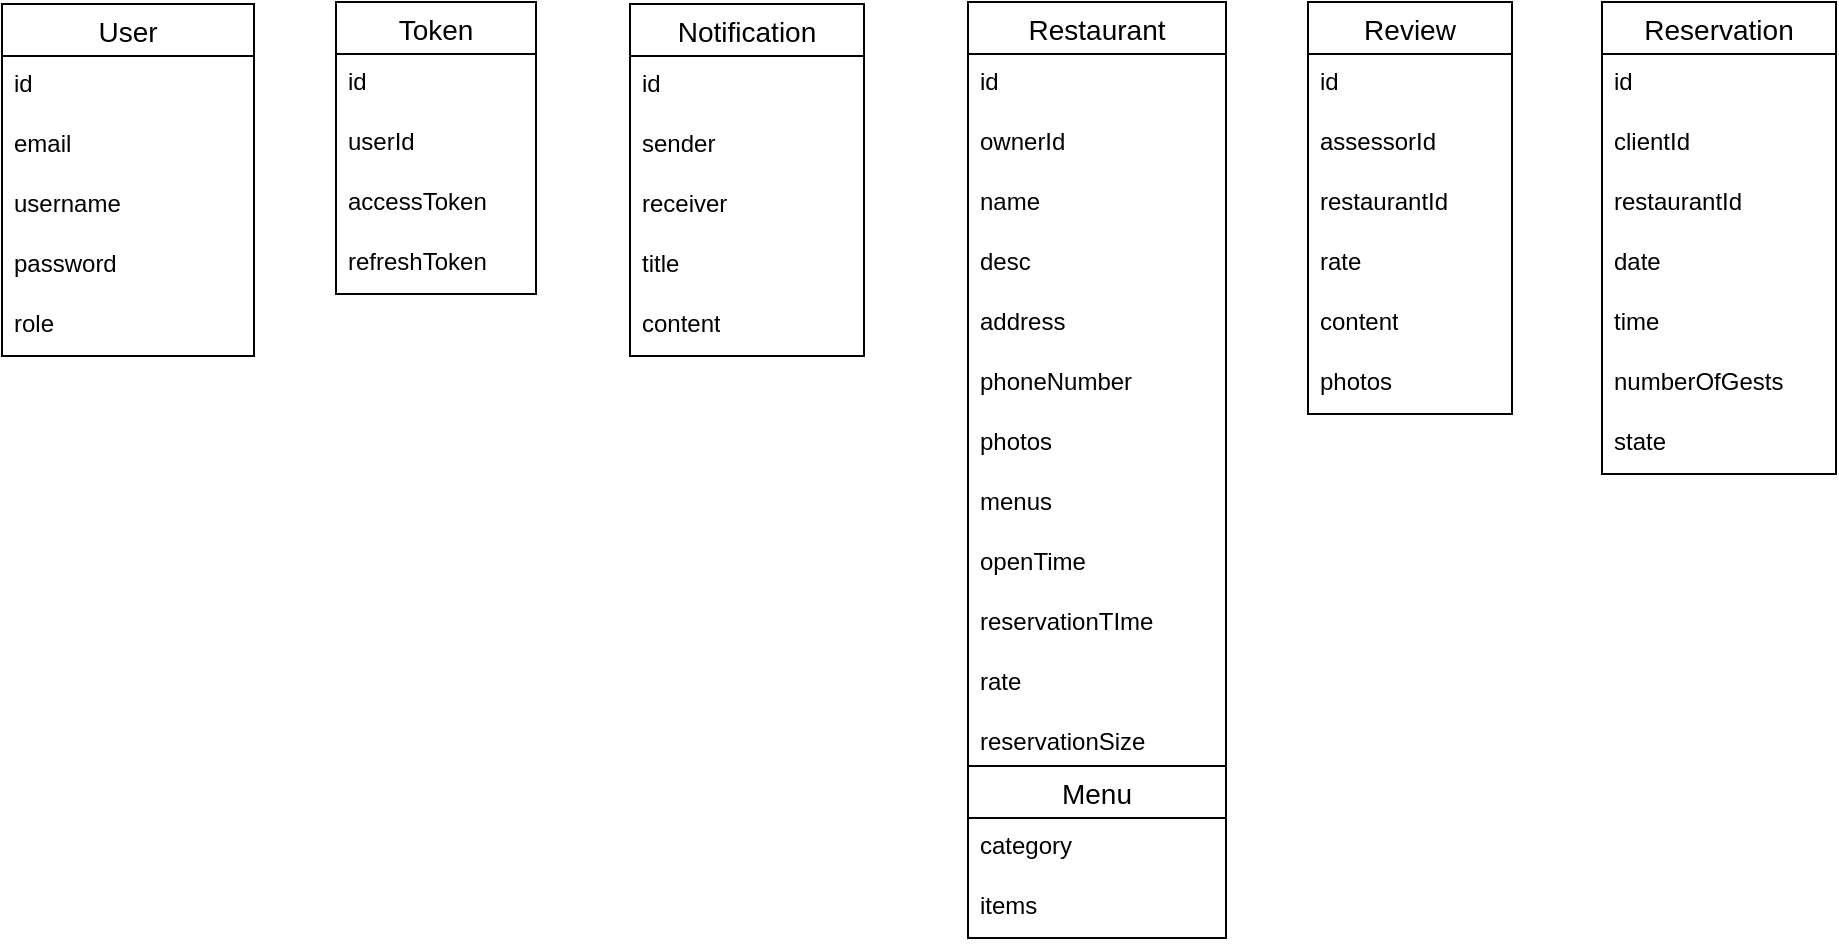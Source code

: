<mxfile version="22.0.4" type="device">
  <diagram name="Page-1" id="OVRyxFkzdht-Uu5XlpVG">
    <mxGraphModel dx="1030" dy="484" grid="0" gridSize="10" guides="1" tooltips="1" connect="1" arrows="1" fold="1" page="0" pageScale="1" pageWidth="1169" pageHeight="827" math="0" shadow="0">
      <root>
        <mxCell id="0" />
        <mxCell id="1" parent="0" />
        <mxCell id="jv6kbL2rvkrpdr9c_oQt-1" value="User" style="swimlane;fontStyle=0;childLayout=stackLayout;horizontal=1;startSize=26;horizontalStack=0;resizeParent=1;resizeParentMax=0;resizeLast=0;collapsible=1;marginBottom=0;align=center;fontSize=14;" parent="1" vertex="1">
          <mxGeometry x="146" y="269" width="126" height="176" as="geometry" />
        </mxCell>
        <mxCell id="jv6kbL2rvkrpdr9c_oQt-2" value="id" style="text;strokeColor=none;fillColor=none;spacingLeft=4;spacingRight=4;overflow=hidden;rotatable=0;points=[[0,0.5],[1,0.5]];portConstraint=eastwest;fontSize=12;whiteSpace=wrap;html=1;" parent="jv6kbL2rvkrpdr9c_oQt-1" vertex="1">
          <mxGeometry y="26" width="126" height="30" as="geometry" />
        </mxCell>
        <mxCell id="jv6kbL2rvkrpdr9c_oQt-3" value="email" style="text;strokeColor=none;fillColor=none;spacingLeft=4;spacingRight=4;overflow=hidden;rotatable=0;points=[[0,0.5],[1,0.5]];portConstraint=eastwest;fontSize=12;whiteSpace=wrap;html=1;" parent="jv6kbL2rvkrpdr9c_oQt-1" vertex="1">
          <mxGeometry y="56" width="126" height="30" as="geometry" />
        </mxCell>
        <mxCell id="jv6kbL2rvkrpdr9c_oQt-4" value="username" style="text;strokeColor=none;fillColor=none;spacingLeft=4;spacingRight=4;overflow=hidden;rotatable=0;points=[[0,0.5],[1,0.5]];portConstraint=eastwest;fontSize=12;whiteSpace=wrap;html=1;" parent="jv6kbL2rvkrpdr9c_oQt-1" vertex="1">
          <mxGeometry y="86" width="126" height="30" as="geometry" />
        </mxCell>
        <mxCell id="jv6kbL2rvkrpdr9c_oQt-5" value="password" style="text;strokeColor=none;fillColor=none;spacingLeft=4;spacingRight=4;overflow=hidden;rotatable=0;points=[[0,0.5],[1,0.5]];portConstraint=eastwest;fontSize=12;whiteSpace=wrap;html=1;" parent="jv6kbL2rvkrpdr9c_oQt-1" vertex="1">
          <mxGeometry y="116" width="126" height="30" as="geometry" />
        </mxCell>
        <mxCell id="jv6kbL2rvkrpdr9c_oQt-6" value="role" style="text;strokeColor=none;fillColor=none;spacingLeft=4;spacingRight=4;overflow=hidden;rotatable=0;points=[[0,0.5],[1,0.5]];portConstraint=eastwest;fontSize=12;whiteSpace=wrap;html=1;" parent="jv6kbL2rvkrpdr9c_oQt-1" vertex="1">
          <mxGeometry y="146" width="126" height="30" as="geometry" />
        </mxCell>
        <mxCell id="jv6kbL2rvkrpdr9c_oQt-7" value="Token" style="swimlane;fontStyle=0;childLayout=stackLayout;horizontal=1;startSize=26;horizontalStack=0;resizeParent=1;resizeParentMax=0;resizeLast=0;collapsible=1;marginBottom=0;align=center;fontSize=14;" parent="1" vertex="1">
          <mxGeometry x="313" y="268" width="100" height="146" as="geometry" />
        </mxCell>
        <mxCell id="jv6kbL2rvkrpdr9c_oQt-8" value="id" style="text;strokeColor=none;fillColor=none;spacingLeft=4;spacingRight=4;overflow=hidden;rotatable=0;points=[[0,0.5],[1,0.5]];portConstraint=eastwest;fontSize=12;whiteSpace=wrap;html=1;" parent="jv6kbL2rvkrpdr9c_oQt-7" vertex="1">
          <mxGeometry y="26" width="100" height="30" as="geometry" />
        </mxCell>
        <mxCell id="jv6kbL2rvkrpdr9c_oQt-9" value="userId" style="text;strokeColor=none;fillColor=none;spacingLeft=4;spacingRight=4;overflow=hidden;rotatable=0;points=[[0,0.5],[1,0.5]];portConstraint=eastwest;fontSize=12;whiteSpace=wrap;html=1;" parent="jv6kbL2rvkrpdr9c_oQt-7" vertex="1">
          <mxGeometry y="56" width="100" height="30" as="geometry" />
        </mxCell>
        <mxCell id="jv6kbL2rvkrpdr9c_oQt-10" value="accessToken" style="text;strokeColor=none;fillColor=none;spacingLeft=4;spacingRight=4;overflow=hidden;rotatable=0;points=[[0,0.5],[1,0.5]];portConstraint=eastwest;fontSize=12;whiteSpace=wrap;html=1;" parent="jv6kbL2rvkrpdr9c_oQt-7" vertex="1">
          <mxGeometry y="86" width="100" height="30" as="geometry" />
        </mxCell>
        <mxCell id="jv6kbL2rvkrpdr9c_oQt-11" value="refreshToken" style="text;strokeColor=none;fillColor=none;spacingLeft=4;spacingRight=4;overflow=hidden;rotatable=0;points=[[0,0.5],[1,0.5]];portConstraint=eastwest;fontSize=12;whiteSpace=wrap;html=1;" parent="jv6kbL2rvkrpdr9c_oQt-7" vertex="1">
          <mxGeometry y="116" width="100" height="30" as="geometry" />
        </mxCell>
        <mxCell id="jv6kbL2rvkrpdr9c_oQt-13" value="Restaurant" style="swimlane;fontStyle=0;childLayout=stackLayout;horizontal=1;startSize=26;horizontalStack=0;resizeParent=1;resizeParentMax=0;resizeLast=0;collapsible=1;marginBottom=0;align=center;fontSize=14;" parent="1" vertex="1">
          <mxGeometry x="629" y="268" width="129" height="386" as="geometry" />
        </mxCell>
        <mxCell id="jv6kbL2rvkrpdr9c_oQt-14" value="id" style="text;strokeColor=none;fillColor=none;spacingLeft=4;spacingRight=4;overflow=hidden;rotatable=0;points=[[0,0.5],[1,0.5]];portConstraint=eastwest;fontSize=12;whiteSpace=wrap;html=1;" parent="jv6kbL2rvkrpdr9c_oQt-13" vertex="1">
          <mxGeometry y="26" width="129" height="30" as="geometry" />
        </mxCell>
        <mxCell id="jv6kbL2rvkrpdr9c_oQt-15" value="ownerId" style="text;strokeColor=none;fillColor=none;spacingLeft=4;spacingRight=4;overflow=hidden;rotatable=0;points=[[0,0.5],[1,0.5]];portConstraint=eastwest;fontSize=12;whiteSpace=wrap;html=1;" parent="jv6kbL2rvkrpdr9c_oQt-13" vertex="1">
          <mxGeometry y="56" width="129" height="30" as="geometry" />
        </mxCell>
        <mxCell id="jv6kbL2rvkrpdr9c_oQt-16" value="name" style="text;strokeColor=none;fillColor=none;spacingLeft=4;spacingRight=4;overflow=hidden;rotatable=0;points=[[0,0.5],[1,0.5]];portConstraint=eastwest;fontSize=12;whiteSpace=wrap;html=1;" parent="jv6kbL2rvkrpdr9c_oQt-13" vertex="1">
          <mxGeometry y="86" width="129" height="30" as="geometry" />
        </mxCell>
        <mxCell id="jv6kbL2rvkrpdr9c_oQt-23" value="desc" style="text;strokeColor=none;fillColor=none;spacingLeft=4;spacingRight=4;overflow=hidden;rotatable=0;points=[[0,0.5],[1,0.5]];portConstraint=eastwest;fontSize=12;whiteSpace=wrap;html=1;" parent="jv6kbL2rvkrpdr9c_oQt-13" vertex="1">
          <mxGeometry y="116" width="129" height="30" as="geometry" />
        </mxCell>
        <mxCell id="jv6kbL2rvkrpdr9c_oQt-17" value="address" style="text;strokeColor=none;fillColor=none;spacingLeft=4;spacingRight=4;overflow=hidden;rotatable=0;points=[[0,0.5],[1,0.5]];portConstraint=eastwest;fontSize=12;whiteSpace=wrap;html=1;" parent="jv6kbL2rvkrpdr9c_oQt-13" vertex="1">
          <mxGeometry y="146" width="129" height="30" as="geometry" />
        </mxCell>
        <mxCell id="jv6kbL2rvkrpdr9c_oQt-35" value="phoneNumber" style="text;strokeColor=none;fillColor=none;spacingLeft=4;spacingRight=4;overflow=hidden;rotatable=0;points=[[0,0.5],[1,0.5]];portConstraint=eastwest;fontSize=12;whiteSpace=wrap;html=1;" parent="jv6kbL2rvkrpdr9c_oQt-13" vertex="1">
          <mxGeometry y="176" width="129" height="30" as="geometry" />
        </mxCell>
        <mxCell id="jv6kbL2rvkrpdr9c_oQt-21" value="photos" style="text;strokeColor=none;fillColor=none;spacingLeft=4;spacingRight=4;overflow=hidden;rotatable=0;points=[[0,0.5],[1,0.5]];portConstraint=eastwest;fontSize=12;whiteSpace=wrap;html=1;" parent="jv6kbL2rvkrpdr9c_oQt-13" vertex="1">
          <mxGeometry y="206" width="129" height="30" as="geometry" />
        </mxCell>
        <mxCell id="jv6kbL2rvkrpdr9c_oQt-22" value="menus" style="text;strokeColor=none;fillColor=none;spacingLeft=4;spacingRight=4;overflow=hidden;rotatable=0;points=[[0,0.5],[1,0.5]];portConstraint=eastwest;fontSize=12;whiteSpace=wrap;html=1;" parent="jv6kbL2rvkrpdr9c_oQt-13" vertex="1">
          <mxGeometry y="236" width="129" height="30" as="geometry" />
        </mxCell>
        <mxCell id="jv6kbL2rvkrpdr9c_oQt-24" value="openTime" style="text;strokeColor=none;fillColor=none;spacingLeft=4;spacingRight=4;overflow=hidden;rotatable=0;points=[[0,0.5],[1,0.5]];portConstraint=eastwest;fontSize=12;whiteSpace=wrap;html=1;" parent="jv6kbL2rvkrpdr9c_oQt-13" vertex="1">
          <mxGeometry y="266" width="129" height="30" as="geometry" />
        </mxCell>
        <mxCell id="jv6kbL2rvkrpdr9c_oQt-45" value="reservationTIme" style="text;strokeColor=none;fillColor=none;spacingLeft=4;spacingRight=4;overflow=hidden;rotatable=0;points=[[0,0.5],[1,0.5]];portConstraint=eastwest;fontSize=12;whiteSpace=wrap;html=1;" parent="jv6kbL2rvkrpdr9c_oQt-13" vertex="1">
          <mxGeometry y="296" width="129" height="30" as="geometry" />
        </mxCell>
        <mxCell id="jv6kbL2rvkrpdr9c_oQt-37" value="rate" style="text;strokeColor=none;fillColor=none;spacingLeft=4;spacingRight=4;overflow=hidden;rotatable=0;points=[[0,0.5],[1,0.5]];portConstraint=eastwest;fontSize=12;whiteSpace=wrap;html=1;" parent="jv6kbL2rvkrpdr9c_oQt-13" vertex="1">
          <mxGeometry y="326" width="129" height="30" as="geometry" />
        </mxCell>
        <mxCell id="o4KCrrT1iVX16qQb35tx-1" value="reservationSize" style="text;strokeColor=none;fillColor=none;spacingLeft=4;spacingRight=4;overflow=hidden;rotatable=0;points=[[0,0.5],[1,0.5]];portConstraint=eastwest;fontSize=12;whiteSpace=wrap;html=1;" vertex="1" parent="jv6kbL2rvkrpdr9c_oQt-13">
          <mxGeometry y="356" width="129" height="30" as="geometry" />
        </mxCell>
        <mxCell id="jv6kbL2rvkrpdr9c_oQt-25" value="Review" style="swimlane;fontStyle=0;childLayout=stackLayout;horizontal=1;startSize=26;horizontalStack=0;resizeParent=1;resizeParentMax=0;resizeLast=0;collapsible=1;marginBottom=0;align=center;fontSize=14;" parent="1" vertex="1">
          <mxGeometry x="799" y="268" width="102" height="206" as="geometry" />
        </mxCell>
        <mxCell id="jv6kbL2rvkrpdr9c_oQt-26" value="id" style="text;strokeColor=none;fillColor=none;spacingLeft=4;spacingRight=4;overflow=hidden;rotatable=0;points=[[0,0.5],[1,0.5]];portConstraint=eastwest;fontSize=12;whiteSpace=wrap;html=1;" parent="jv6kbL2rvkrpdr9c_oQt-25" vertex="1">
          <mxGeometry y="26" width="102" height="30" as="geometry" />
        </mxCell>
        <mxCell id="jv6kbL2rvkrpdr9c_oQt-27" value="assessorId" style="text;strokeColor=none;fillColor=none;spacingLeft=4;spacingRight=4;overflow=hidden;rotatable=0;points=[[0,0.5],[1,0.5]];portConstraint=eastwest;fontSize=12;whiteSpace=wrap;html=1;" parent="jv6kbL2rvkrpdr9c_oQt-25" vertex="1">
          <mxGeometry y="56" width="102" height="30" as="geometry" />
        </mxCell>
        <mxCell id="jv6kbL2rvkrpdr9c_oQt-28" value="restaurantId" style="text;strokeColor=none;fillColor=none;spacingLeft=4;spacingRight=4;overflow=hidden;rotatable=0;points=[[0,0.5],[1,0.5]];portConstraint=eastwest;fontSize=12;whiteSpace=wrap;html=1;" parent="jv6kbL2rvkrpdr9c_oQt-25" vertex="1">
          <mxGeometry y="86" width="102" height="30" as="geometry" />
        </mxCell>
        <mxCell id="jv6kbL2rvkrpdr9c_oQt-29" value="rate" style="text;strokeColor=none;fillColor=none;spacingLeft=4;spacingRight=4;overflow=hidden;rotatable=0;points=[[0,0.5],[1,0.5]];portConstraint=eastwest;fontSize=12;whiteSpace=wrap;html=1;" parent="jv6kbL2rvkrpdr9c_oQt-25" vertex="1">
          <mxGeometry y="116" width="102" height="30" as="geometry" />
        </mxCell>
        <mxCell id="jv6kbL2rvkrpdr9c_oQt-30" value="content" style="text;strokeColor=none;fillColor=none;spacingLeft=4;spacingRight=4;overflow=hidden;rotatable=0;points=[[0,0.5],[1,0.5]];portConstraint=eastwest;fontSize=12;whiteSpace=wrap;html=1;" parent="jv6kbL2rvkrpdr9c_oQt-25" vertex="1">
          <mxGeometry y="146" width="102" height="30" as="geometry" />
        </mxCell>
        <mxCell id="jv6kbL2rvkrpdr9c_oQt-34" value="photos" style="text;strokeColor=none;fillColor=none;spacingLeft=4;spacingRight=4;overflow=hidden;rotatable=0;points=[[0,0.5],[1,0.5]];portConstraint=eastwest;fontSize=12;whiteSpace=wrap;html=1;" parent="jv6kbL2rvkrpdr9c_oQt-25" vertex="1">
          <mxGeometry y="176" width="102" height="30" as="geometry" />
        </mxCell>
        <mxCell id="jv6kbL2rvkrpdr9c_oQt-38" value="Reservation" style="swimlane;fontStyle=0;childLayout=stackLayout;horizontal=1;startSize=26;horizontalStack=0;resizeParent=1;resizeParentMax=0;resizeLast=0;collapsible=1;marginBottom=0;align=center;fontSize=14;" parent="1" vertex="1">
          <mxGeometry x="946" y="268" width="117" height="236" as="geometry" />
        </mxCell>
        <mxCell id="jv6kbL2rvkrpdr9c_oQt-39" value="id" style="text;strokeColor=none;fillColor=none;spacingLeft=4;spacingRight=4;overflow=hidden;rotatable=0;points=[[0,0.5],[1,0.5]];portConstraint=eastwest;fontSize=12;whiteSpace=wrap;html=1;" parent="jv6kbL2rvkrpdr9c_oQt-38" vertex="1">
          <mxGeometry y="26" width="117" height="30" as="geometry" />
        </mxCell>
        <mxCell id="jv6kbL2rvkrpdr9c_oQt-40" value="clientId" style="text;strokeColor=none;fillColor=none;spacingLeft=4;spacingRight=4;overflow=hidden;rotatable=0;points=[[0,0.5],[1,0.5]];portConstraint=eastwest;fontSize=12;whiteSpace=wrap;html=1;" parent="jv6kbL2rvkrpdr9c_oQt-38" vertex="1">
          <mxGeometry y="56" width="117" height="30" as="geometry" />
        </mxCell>
        <mxCell id="jv6kbL2rvkrpdr9c_oQt-41" value="restaurantId" style="text;strokeColor=none;fillColor=none;spacingLeft=4;spacingRight=4;overflow=hidden;rotatable=0;points=[[0,0.5],[1,0.5]];portConstraint=eastwest;fontSize=12;whiteSpace=wrap;html=1;" parent="jv6kbL2rvkrpdr9c_oQt-38" vertex="1">
          <mxGeometry y="86" width="117" height="30" as="geometry" />
        </mxCell>
        <mxCell id="jv6kbL2rvkrpdr9c_oQt-42" value="date" style="text;strokeColor=none;fillColor=none;spacingLeft=4;spacingRight=4;overflow=hidden;rotatable=0;points=[[0,0.5],[1,0.5]];portConstraint=eastwest;fontSize=12;whiteSpace=wrap;html=1;" parent="jv6kbL2rvkrpdr9c_oQt-38" vertex="1">
          <mxGeometry y="116" width="117" height="30" as="geometry" />
        </mxCell>
        <mxCell id="jv6kbL2rvkrpdr9c_oQt-52" value="time" style="text;strokeColor=none;fillColor=none;spacingLeft=4;spacingRight=4;overflow=hidden;rotatable=0;points=[[0,0.5],[1,0.5]];portConstraint=eastwest;fontSize=12;whiteSpace=wrap;html=1;" parent="jv6kbL2rvkrpdr9c_oQt-38" vertex="1">
          <mxGeometry y="146" width="117" height="30" as="geometry" />
        </mxCell>
        <mxCell id="jv6kbL2rvkrpdr9c_oQt-43" value="numberOfGests" style="text;strokeColor=none;fillColor=none;spacingLeft=4;spacingRight=4;overflow=hidden;rotatable=0;points=[[0,0.5],[1,0.5]];portConstraint=eastwest;fontSize=12;whiteSpace=wrap;html=1;" parent="jv6kbL2rvkrpdr9c_oQt-38" vertex="1">
          <mxGeometry y="176" width="117" height="30" as="geometry" />
        </mxCell>
        <mxCell id="jv6kbL2rvkrpdr9c_oQt-53" value="state" style="text;strokeColor=none;fillColor=none;spacingLeft=4;spacingRight=4;overflow=hidden;rotatable=0;points=[[0,0.5],[1,0.5]];portConstraint=eastwest;fontSize=12;whiteSpace=wrap;html=1;" parent="jv6kbL2rvkrpdr9c_oQt-38" vertex="1">
          <mxGeometry y="206" width="117" height="30" as="geometry" />
        </mxCell>
        <mxCell id="jv6kbL2rvkrpdr9c_oQt-46" value="Notification" style="swimlane;fontStyle=0;childLayout=stackLayout;horizontal=1;startSize=26;horizontalStack=0;resizeParent=1;resizeParentMax=0;resizeLast=0;collapsible=1;marginBottom=0;align=center;fontSize=14;" parent="1" vertex="1">
          <mxGeometry x="460" y="269" width="117" height="176" as="geometry" />
        </mxCell>
        <mxCell id="jv6kbL2rvkrpdr9c_oQt-47" value="id" style="text;strokeColor=none;fillColor=none;spacingLeft=4;spacingRight=4;overflow=hidden;rotatable=0;points=[[0,0.5],[1,0.5]];portConstraint=eastwest;fontSize=12;whiteSpace=wrap;html=1;" parent="jv6kbL2rvkrpdr9c_oQt-46" vertex="1">
          <mxGeometry y="26" width="117" height="30" as="geometry" />
        </mxCell>
        <mxCell id="jv6kbL2rvkrpdr9c_oQt-48" value="sender" style="text;strokeColor=none;fillColor=none;spacingLeft=4;spacingRight=4;overflow=hidden;rotatable=0;points=[[0,0.5],[1,0.5]];portConstraint=eastwest;fontSize=12;whiteSpace=wrap;html=1;" parent="jv6kbL2rvkrpdr9c_oQt-46" vertex="1">
          <mxGeometry y="56" width="117" height="30" as="geometry" />
        </mxCell>
        <mxCell id="jv6kbL2rvkrpdr9c_oQt-54" value="receiver" style="text;strokeColor=none;fillColor=none;spacingLeft=4;spacingRight=4;overflow=hidden;rotatable=0;points=[[0,0.5],[1,0.5]];portConstraint=eastwest;fontSize=12;whiteSpace=wrap;html=1;" parent="jv6kbL2rvkrpdr9c_oQt-46" vertex="1">
          <mxGeometry y="86" width="117" height="30" as="geometry" />
        </mxCell>
        <mxCell id="jv6kbL2rvkrpdr9c_oQt-49" value="title" style="text;strokeColor=none;fillColor=none;spacingLeft=4;spacingRight=4;overflow=hidden;rotatable=0;points=[[0,0.5],[1,0.5]];portConstraint=eastwest;fontSize=12;whiteSpace=wrap;html=1;" parent="jv6kbL2rvkrpdr9c_oQt-46" vertex="1">
          <mxGeometry y="116" width="117" height="30" as="geometry" />
        </mxCell>
        <mxCell id="jv6kbL2rvkrpdr9c_oQt-50" value="content" style="text;strokeColor=none;fillColor=none;spacingLeft=4;spacingRight=4;overflow=hidden;rotatable=0;points=[[0,0.5],[1,0.5]];portConstraint=eastwest;fontSize=12;whiteSpace=wrap;html=1;" parent="jv6kbL2rvkrpdr9c_oQt-46" vertex="1">
          <mxGeometry y="146" width="117" height="30" as="geometry" />
        </mxCell>
        <mxCell id="jv6kbL2rvkrpdr9c_oQt-55" value="Menu" style="swimlane;fontStyle=0;childLayout=stackLayout;horizontal=1;startSize=26;horizontalStack=0;resizeParent=1;resizeParentMax=0;resizeLast=0;collapsible=1;marginBottom=0;align=center;fontSize=14;" parent="1" vertex="1">
          <mxGeometry x="629" y="650" width="129" height="86" as="geometry" />
        </mxCell>
        <mxCell id="jv6kbL2rvkrpdr9c_oQt-66" value="category&lt;span style=&quot;white-space: pre;&quot;&gt;&#x9;&lt;/span&gt;" style="text;strokeColor=none;fillColor=none;spacingLeft=4;spacingRight=4;overflow=hidden;rotatable=0;points=[[0,0.5],[1,0.5]];portConstraint=eastwest;fontSize=12;whiteSpace=wrap;html=1;" parent="jv6kbL2rvkrpdr9c_oQt-55" vertex="1">
          <mxGeometry y="26" width="129" height="30" as="geometry" />
        </mxCell>
        <mxCell id="jv6kbL2rvkrpdr9c_oQt-73" value="items" style="text;strokeColor=none;fillColor=none;spacingLeft=4;spacingRight=4;overflow=hidden;rotatable=0;points=[[0,0.5],[1,0.5]];portConstraint=eastwest;fontSize=12;whiteSpace=wrap;html=1;" parent="jv6kbL2rvkrpdr9c_oQt-55" vertex="1">
          <mxGeometry y="56" width="129" height="30" as="geometry" />
        </mxCell>
      </root>
    </mxGraphModel>
  </diagram>
</mxfile>
